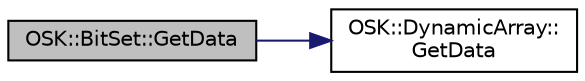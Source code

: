 digraph "OSK::BitSet::GetData"
{
 // LATEX_PDF_SIZE
  edge [fontname="Helvetica",fontsize="10",labelfontname="Helvetica",labelfontsize="10"];
  node [fontname="Helvetica",fontsize="10",shape=record];
  rankdir="LR";
  Node1 [label="OSK::BitSet::GetData",height=0.2,width=0.4,color="black", fillcolor="grey75", style="filled", fontcolor="black",tooltip="Array con los bits."];
  Node1 -> Node2 [color="midnightblue",fontsize="10",style="solid"];
  Node2 [label="OSK::DynamicArray::\lGetData",height=0.2,width=0.4,color="black", fillcolor="white", style="filled",URL="$class_o_s_k_1_1_dynamic_array.html#ac8a6d70f938c482e1f7aa68c7d186bb8",tooltip="Devuelve el array original."];
}
